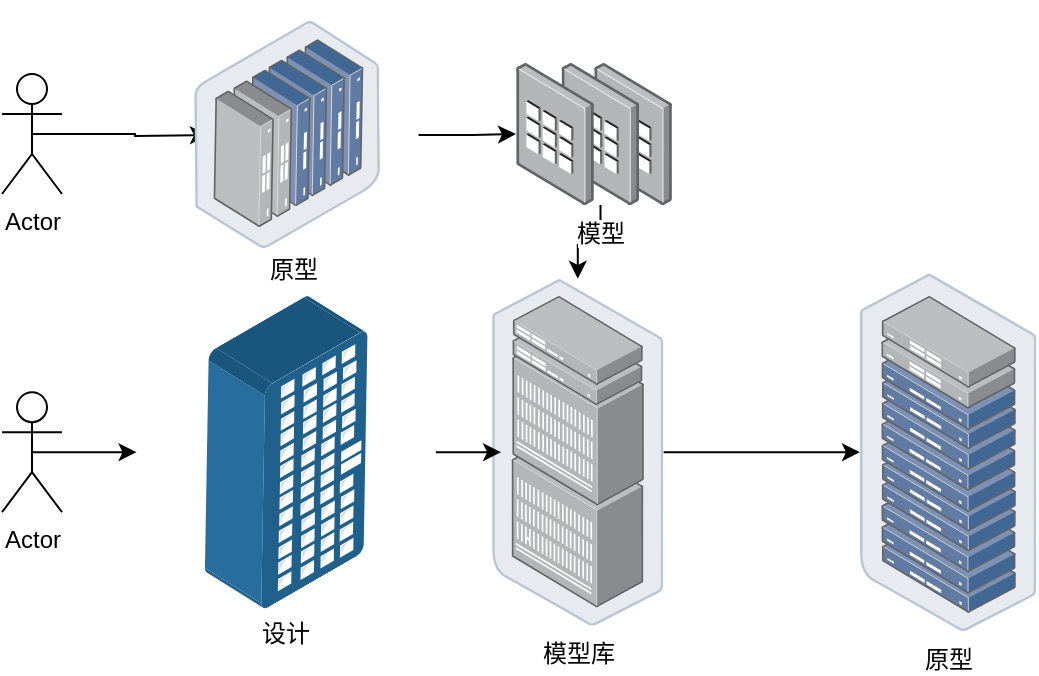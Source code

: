 <mxfile version="14.1.8" type="github">
  <diagram id="DDyWShpIytVCfgVJ-_LT" name="第 1 页">
    <mxGraphModel dx="935" dy="536" grid="0" gridSize="10" guides="1" tooltips="1" connect="1" arrows="1" fold="1" page="1" pageScale="1" pageWidth="827" pageHeight="1169" math="0" shadow="0">
      <root>
        <mxCell id="0" />
        <mxCell id="1" parent="0" />
        <mxCell id="bsKOpfMS5aqEckBFsZ0F-7" style="edgeStyle=orthogonalEdgeStyle;rounded=0;orthogonalLoop=1;jettySize=auto;html=1;exitX=0.5;exitY=0.5;exitDx=0;exitDy=0;exitPerimeter=0;" edge="1" parent="1" source="bsKOpfMS5aqEckBFsZ0F-1">
          <mxGeometry relative="1" as="geometry">
            <mxPoint x="170" y="96.5" as="targetPoint" />
          </mxGeometry>
        </mxCell>
        <mxCell id="bsKOpfMS5aqEckBFsZ0F-1" value="Actor" style="shape=umlActor;verticalLabelPosition=bottom;verticalAlign=top;html=1;outlineConnect=0;" vertex="1" parent="1">
          <mxGeometry x="67" y="66" width="30" height="60" as="geometry" />
        </mxCell>
        <mxCell id="bsKOpfMS5aqEckBFsZ0F-6" value="" style="points=[];aspect=fixed;html=1;align=center;shadow=0;dashed=0;image;image=img/lib/allied_telesis/computer_and_terminals/Keypad.svg;" vertex="1" parent="1">
          <mxGeometry x="363.05" y="60.5" width="39.05" height="71" as="geometry" />
        </mxCell>
        <mxCell id="bsKOpfMS5aqEckBFsZ0F-20" value="" style="edgeStyle=orthogonalEdgeStyle;rounded=0;orthogonalLoop=1;jettySize=auto;html=1;" edge="1" parent="1" source="bsKOpfMS5aqEckBFsZ0F-9" target="bsKOpfMS5aqEckBFsZ0F-12">
          <mxGeometry relative="1" as="geometry" />
        </mxCell>
        <mxCell id="bsKOpfMS5aqEckBFsZ0F-9" value="模型库" style="points=[];aspect=fixed;html=1;align=center;shadow=0;dashed=0;image;image=img/lib/allied_telesis/storage/Datacenter_Server_Rack_EoR.svg;" vertex="1" parent="1">
          <mxGeometry x="312" y="168.4" width="85.8" height="173.4" as="geometry" />
        </mxCell>
        <mxCell id="bsKOpfMS5aqEckBFsZ0F-12" value="原型" style="points=[];aspect=fixed;html=1;align=center;shadow=0;dashed=0;image;image=img/lib/allied_telesis/storage/Datacenter_Server_Rack_ToR.svg;" vertex="1" parent="1">
          <mxGeometry x="496" y="165.7" width="88.2" height="178.8" as="geometry" />
        </mxCell>
        <mxCell id="bsKOpfMS5aqEckBFsZ0F-30" value="" style="edgeStyle=orthogonalEdgeStyle;rounded=0;orthogonalLoop=1;jettySize=auto;html=1;" edge="1" parent="1" source="bsKOpfMS5aqEckBFsZ0F-14" target="bsKOpfMS5aqEckBFsZ0F-27">
          <mxGeometry relative="1" as="geometry" />
        </mxCell>
        <mxCell id="bsKOpfMS5aqEckBFsZ0F-14" value="" style="points=[];aspect=fixed;html=1;align=center;shadow=0;dashed=0;image;image=img/lib/allied_telesis/storage/Datacenter_Server_Half_Rack_ToR.svg;rotation=-120;" vertex="1" parent="1">
          <mxGeometry x="165" y="39.2" width="88.2" height="114.6" as="geometry" />
        </mxCell>
        <mxCell id="bsKOpfMS5aqEckBFsZ0F-19" value="" style="edgeStyle=orthogonalEdgeStyle;rounded=0;orthogonalLoop=1;jettySize=auto;html=1;" edge="1" parent="1" source="bsKOpfMS5aqEckBFsZ0F-16" target="bsKOpfMS5aqEckBFsZ0F-9">
          <mxGeometry relative="1" as="geometry" />
        </mxCell>
        <mxCell id="bsKOpfMS5aqEckBFsZ0F-16" value="" style="points=[];aspect=fixed;html=1;align=center;shadow=0;dashed=0;image;image=img/lib/allied_telesis/buildings/Long_Building.svg;rotation=-120;" vertex="1" parent="1">
          <mxGeometry x="146.4" y="190.3" width="125.4" height="129.6" as="geometry" />
        </mxCell>
        <mxCell id="bsKOpfMS5aqEckBFsZ0F-22" style="edgeStyle=orthogonalEdgeStyle;rounded=0;orthogonalLoop=1;jettySize=auto;html=1;exitX=0.5;exitY=0.5;exitDx=0;exitDy=0;exitPerimeter=0;" edge="1" parent="1" source="bsKOpfMS5aqEckBFsZ0F-21" target="bsKOpfMS5aqEckBFsZ0F-16">
          <mxGeometry relative="1" as="geometry" />
        </mxCell>
        <mxCell id="bsKOpfMS5aqEckBFsZ0F-21" value="Actor" style="shape=umlActor;verticalLabelPosition=bottom;verticalAlign=top;html=1;outlineConnect=0;" vertex="1" parent="1">
          <mxGeometry x="67" y="225.1" width="30" height="60" as="geometry" />
        </mxCell>
        <mxCell id="bsKOpfMS5aqEckBFsZ0F-23" value="&lt;span style=&quot;background-color: rgb(255 , 255 , 255)&quot;&gt;设计&lt;/span&gt;" style="text;html=1;strokeColor=none;fillColor=none;align=center;verticalAlign=middle;whiteSpace=wrap;rounded=0;" vertex="1" parent="1">
          <mxGeometry x="189" y="336" width="40" height="20" as="geometry" />
        </mxCell>
        <mxCell id="bsKOpfMS5aqEckBFsZ0F-28" value="" style="edgeStyle=orthogonalEdgeStyle;rounded=0;orthogonalLoop=1;jettySize=auto;html=1;" edge="1" parent="1" source="bsKOpfMS5aqEckBFsZ0F-26" target="bsKOpfMS5aqEckBFsZ0F-9">
          <mxGeometry relative="1" as="geometry" />
        </mxCell>
        <mxCell id="bsKOpfMS5aqEckBFsZ0F-26" value="模型" style="points=[];aspect=fixed;html=1;align=center;shadow=0;dashed=0;image;image=img/lib/allied_telesis/computer_and_terminals/Keypad.svg;" vertex="1" parent="1">
          <mxGeometry x="346.67" y="60.5" width="39.05" height="71" as="geometry" />
        </mxCell>
        <mxCell id="bsKOpfMS5aqEckBFsZ0F-27" value="" style="points=[];aspect=fixed;html=1;align=center;shadow=0;dashed=0;image;image=img/lib/allied_telesis/computer_and_terminals/Keypad.svg;" vertex="1" parent="1">
          <mxGeometry x="324" y="60.5" width="39.05" height="71" as="geometry" />
        </mxCell>
        <mxCell id="bsKOpfMS5aqEckBFsZ0F-29" value="原型" style="text;html=1;strokeColor=none;fillColor=none;align=center;verticalAlign=middle;whiteSpace=wrap;rounded=0;" vertex="1" parent="1">
          <mxGeometry x="193" y="154" width="40" height="20" as="geometry" />
        </mxCell>
      </root>
    </mxGraphModel>
  </diagram>
</mxfile>
